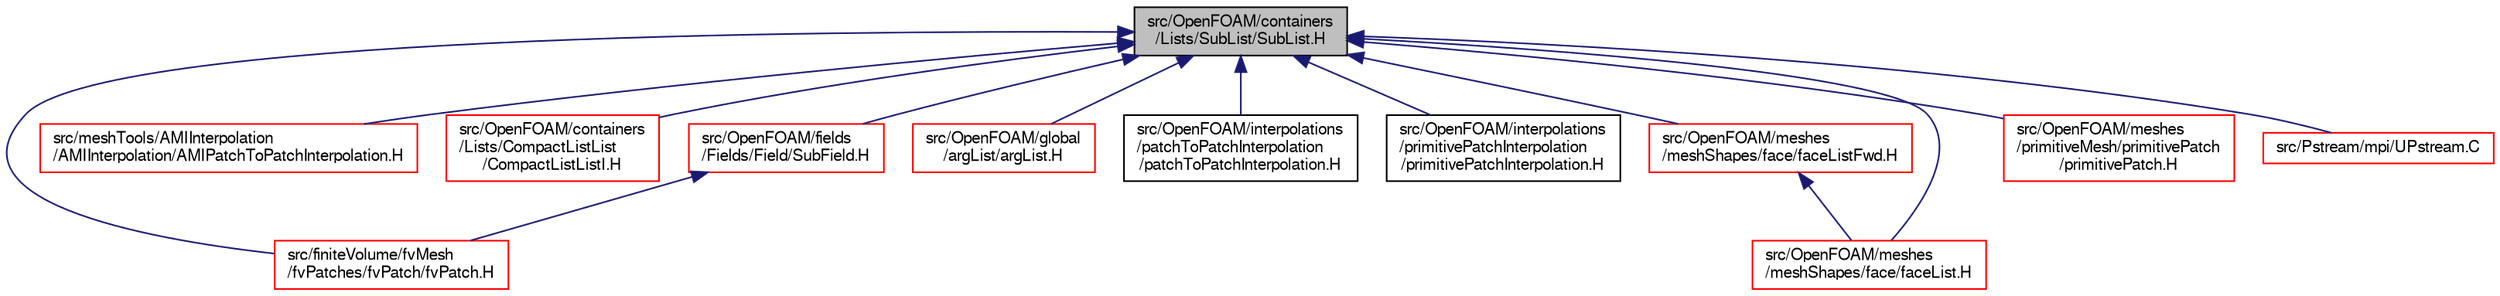 digraph "src/OpenFOAM/containers/Lists/SubList/SubList.H"
{
  bgcolor="transparent";
  edge [fontname="FreeSans",fontsize="10",labelfontname="FreeSans",labelfontsize="10"];
  node [fontname="FreeSans",fontsize="10",shape=record];
  Node49 [label="src/OpenFOAM/containers\l/Lists/SubList/SubList.H",height=0.2,width=0.4,color="black", fillcolor="grey75", style="filled", fontcolor="black"];
  Node49 -> Node50 [dir="back",color="midnightblue",fontsize="10",style="solid",fontname="FreeSans"];
  Node50 [label="src/finiteVolume/fvMesh\l/fvPatches/fvPatch/fvPatch.H",height=0.2,width=0.4,color="red",URL="$a03686.html"];
  Node49 -> Node2308 [dir="back",color="midnightblue",fontsize="10",style="solid",fontname="FreeSans"];
  Node2308 [label="src/meshTools/AMIInterpolation\l/AMIInterpolation/AMIPatchToPatchInterpolation.H",height=0.2,width=0.4,color="red",URL="$a07292.html"];
  Node49 -> Node2386 [dir="back",color="midnightblue",fontsize="10",style="solid",fontname="FreeSans"];
  Node2386 [label="src/OpenFOAM/containers\l/Lists/CompactListList\l/CompactListListI.H",height=0.2,width=0.4,color="red",URL="$a08615.html"];
  Node49 -> Node2431 [dir="back",color="midnightblue",fontsize="10",style="solid",fontname="FreeSans"];
  Node2431 [label="src/OpenFOAM/fields\l/Fields/Field/SubField.H",height=0.2,width=0.4,color="red",URL="$a09599.html"];
  Node2431 -> Node50 [dir="back",color="midnightblue",fontsize="10",style="solid",fontname="FreeSans"];
  Node49 -> Node2457 [dir="back",color="midnightblue",fontsize="10",style="solid",fontname="FreeSans"];
  Node2457 [label="src/OpenFOAM/global\l/argList/argList.H",height=0.2,width=0.4,color="red",URL="$a10193.html"];
  Node49 -> Node2465 [dir="back",color="midnightblue",fontsize="10",style="solid",fontname="FreeSans"];
  Node2465 [label="src/OpenFOAM/interpolations\l/patchToPatchInterpolation\l/patchToPatchInterpolation.H",height=0.2,width=0.4,color="black",URL="$a10484.html"];
  Node49 -> Node2466 [dir="back",color="midnightblue",fontsize="10",style="solid",fontname="FreeSans"];
  Node2466 [label="src/OpenFOAM/interpolations\l/primitivePatchInterpolation\l/primitivePatchInterpolation.H",height=0.2,width=0.4,color="black",URL="$a10499.html"];
  Node49 -> Node2467 [dir="back",color="midnightblue",fontsize="10",style="solid",fontname="FreeSans"];
  Node2467 [label="src/OpenFOAM/meshes\l/meshShapes/face/faceListFwd.H",height=0.2,width=0.4,color="red",URL="$a11345.html"];
  Node2467 -> Node3102 [dir="back",color="midnightblue",fontsize="10",style="solid",fontname="FreeSans"];
  Node3102 [label="src/OpenFOAM/meshes\l/meshShapes/face/faceList.H",height=0.2,width=0.4,color="red",URL="$a11342.html"];
  Node49 -> Node3102 [dir="back",color="midnightblue",fontsize="10",style="solid",fontname="FreeSans"];
  Node49 -> Node3556 [dir="back",color="midnightblue",fontsize="10",style="solid",fontname="FreeSans"];
  Node3556 [label="src/OpenFOAM/meshes\l/primitiveMesh/primitivePatch\l/primitivePatch.H",height=0.2,width=0.4,color="red",URL="$a11999.html"];
  Node49 -> Node3666 [dir="back",color="midnightblue",fontsize="10",style="solid",fontname="FreeSans"];
  Node3666 [label="src/Pstream/mpi/UPstream.C",height=0.2,width=0.4,color="red",URL="$a39587.html"];
}
